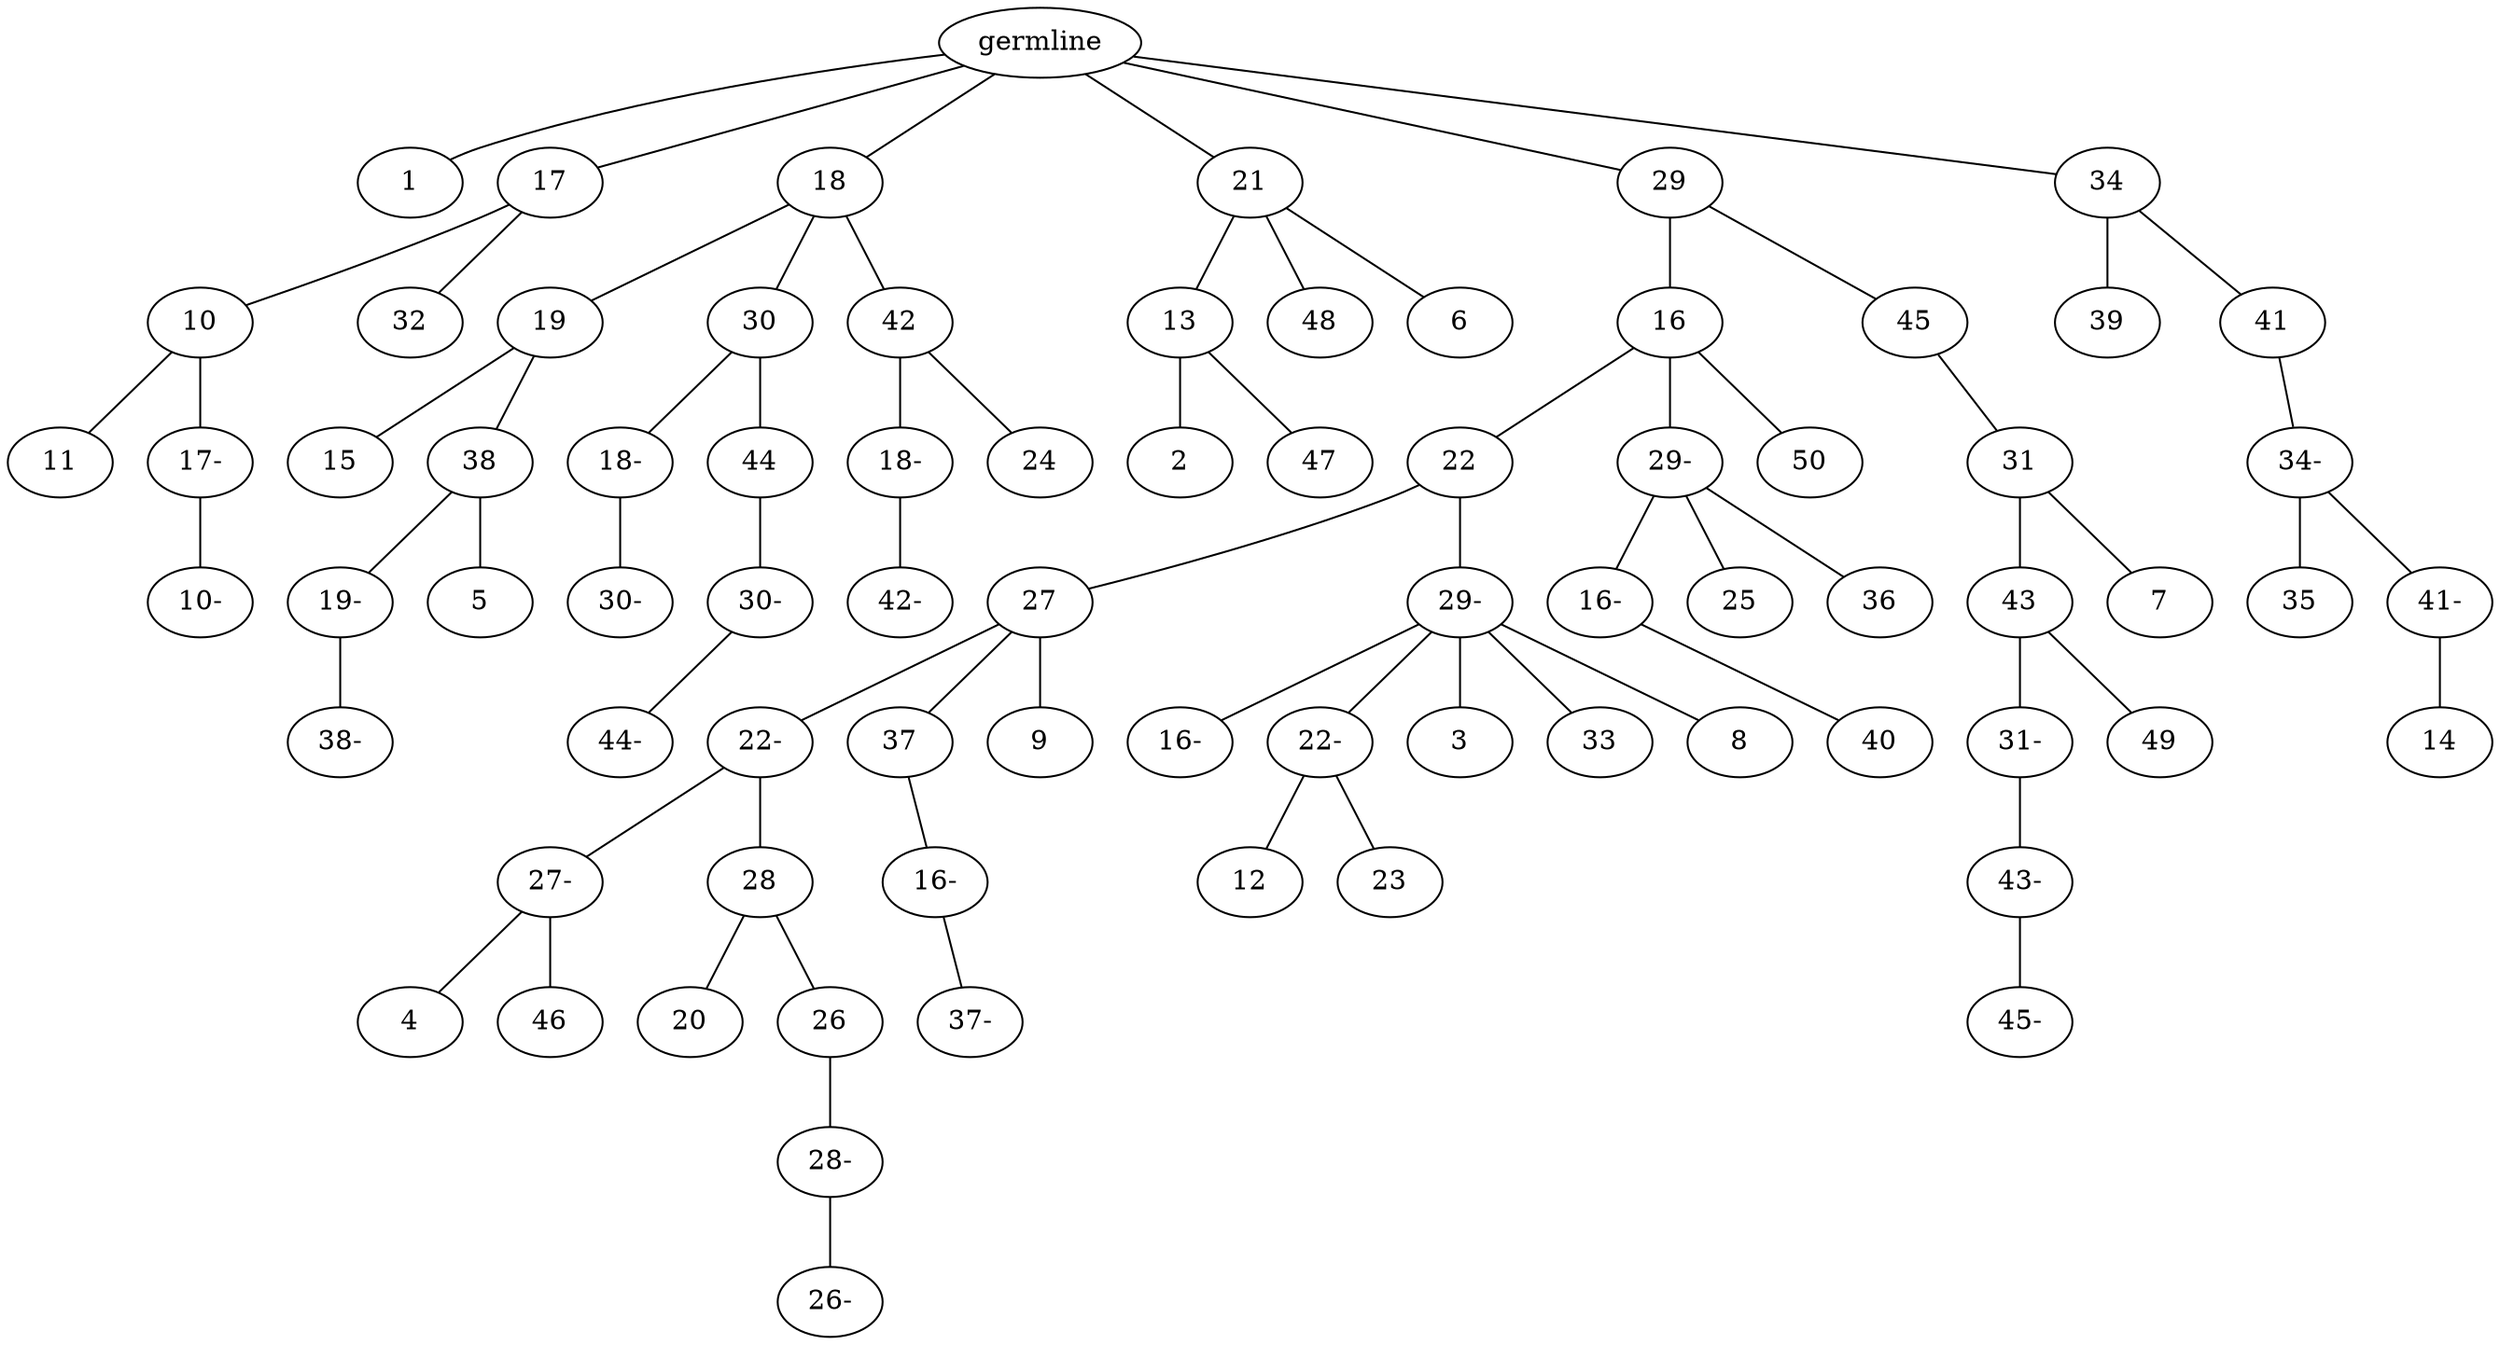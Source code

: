 graph tree {
    "139626269546672" [label="germline"];
    "139626275635104" [label="1"];
    "139626275633712" [label="17"];
    "139626275633376" [label="10"];
    "139626278494464" [label="11"];
    "139626278494896" [label="17-"];
    "139626278496576" [label="10-"];
    "139626275633856" [label="32"];
    "139626275634576" [label="18"];
    "139626278494992" [label="19"];
    "139626263594128" [label="15"];
    "139626263596576" [label="38"];
    "139626263595424" [label="19-"];
    "139626263594464" [label="38-"];
    "139626263594272" [label="5"];
    "139626278494368" [label="30"];
    "139626263593936" [label="18-"];
    "139626263594560" [label="30-"];
    "139626263594800" [label="44"];
    "139626263596480" [label="30-"];
    "139626263593744" [label="44-"];
    "139626263593264" [label="42"];
    "139626263593360" [label="18-"];
    "139626263594416" [label="42-"];
    "139626263594752" [label="24"];
    "139626278495088" [label="21"];
    "139626263596528" [label="13"];
    "139626263593840" [label="2"];
    "139626263595616" [label="47"];
    "139626263594224" [label="48"];
    "139626263596960" [label="6"];
    "139626263594848" [label="29"];
    "139626263594704" [label="16"];
    "139626263596336" [label="22"];
    "139626263593408" [label="27"];
    "139626279541200" [label="22-"];
    "139626279539520" [label="27-"];
    "139626279539664" [label="4"];
    "139626279540960" [label="46"];
    "139626279538896" [label="28"];
    "139626279541344" [label="20"];
    "139626279539568" [label="26"];
    "139626279539088" [label="28-"];
    "139626279542496" [label="26-"];
    "139626279539856" [label="37"];
    "139626279539280" [label="16-"];
    "139626279539328" [label="37-"];
    "139626279540240" [label="9"];
    "139626263595952" [label="29-"];
    "139626279542112" [label="16-"];
    "139626279540096" [label="22-"];
    "139626279541584" [label="12"];
    "139626279540288" [label="23"];
    "139626279542016" [label="3"];
    "139626279538752" [label="33"];
    "139626279540000" [label="8"];
    "139626263596288" [label="29-"];
    "139626279541296" [label="16-"];
    "139626279540144" [label="40"];
    "139626279539952" [label="25"];
    "139626275635056" [label="36"];
    "139626279542592" [label="50"];
    "139626263593216" [label="45"];
    "139626274342416" [label="31"];
    "139626274341792" [label="43"];
    "139626274344672" [label="31-"];
    "139626274342800" [label="43-"];
    "139626274341552" [label="45-"];
    "139626274343808" [label="49"];
    "139626274342032" [label="7"];
    "139626263595328" [label="34"];
    "139626274343472" [label="39"];
    "139626274341408" [label="41"];
    "139626274344048" [label="34-"];
    "139626274341696" [label="35"];
    "139626274344336" [label="41-"];
    "139626274344432" [label="14"];
    "139626269546672" -- "139626275635104";
    "139626269546672" -- "139626275633712";
    "139626269546672" -- "139626275634576";
    "139626269546672" -- "139626278495088";
    "139626269546672" -- "139626263594848";
    "139626269546672" -- "139626263595328";
    "139626275633712" -- "139626275633376";
    "139626275633712" -- "139626275633856";
    "139626275633376" -- "139626278494464";
    "139626275633376" -- "139626278494896";
    "139626278494896" -- "139626278496576";
    "139626275634576" -- "139626278494992";
    "139626275634576" -- "139626278494368";
    "139626275634576" -- "139626263593264";
    "139626278494992" -- "139626263594128";
    "139626278494992" -- "139626263596576";
    "139626263596576" -- "139626263595424";
    "139626263596576" -- "139626263594272";
    "139626263595424" -- "139626263594464";
    "139626278494368" -- "139626263593936";
    "139626278494368" -- "139626263594800";
    "139626263593936" -- "139626263594560";
    "139626263594800" -- "139626263596480";
    "139626263596480" -- "139626263593744";
    "139626263593264" -- "139626263593360";
    "139626263593264" -- "139626263594752";
    "139626263593360" -- "139626263594416";
    "139626278495088" -- "139626263596528";
    "139626278495088" -- "139626263594224";
    "139626278495088" -- "139626263596960";
    "139626263596528" -- "139626263593840";
    "139626263596528" -- "139626263595616";
    "139626263594848" -- "139626263594704";
    "139626263594848" -- "139626263593216";
    "139626263594704" -- "139626263596336";
    "139626263594704" -- "139626263596288";
    "139626263594704" -- "139626279542592";
    "139626263596336" -- "139626263593408";
    "139626263596336" -- "139626263595952";
    "139626263593408" -- "139626279541200";
    "139626263593408" -- "139626279539856";
    "139626263593408" -- "139626279540240";
    "139626279541200" -- "139626279539520";
    "139626279541200" -- "139626279538896";
    "139626279539520" -- "139626279539664";
    "139626279539520" -- "139626279540960";
    "139626279538896" -- "139626279541344";
    "139626279538896" -- "139626279539568";
    "139626279539568" -- "139626279539088";
    "139626279539088" -- "139626279542496";
    "139626279539856" -- "139626279539280";
    "139626279539280" -- "139626279539328";
    "139626263595952" -- "139626279542112";
    "139626263595952" -- "139626279540096";
    "139626263595952" -- "139626279542016";
    "139626263595952" -- "139626279538752";
    "139626263595952" -- "139626279540000";
    "139626279540096" -- "139626279541584";
    "139626279540096" -- "139626279540288";
    "139626263596288" -- "139626279541296";
    "139626263596288" -- "139626279539952";
    "139626263596288" -- "139626275635056";
    "139626279541296" -- "139626279540144";
    "139626263593216" -- "139626274342416";
    "139626274342416" -- "139626274341792";
    "139626274342416" -- "139626274342032";
    "139626274341792" -- "139626274344672";
    "139626274341792" -- "139626274343808";
    "139626274344672" -- "139626274342800";
    "139626274342800" -- "139626274341552";
    "139626263595328" -- "139626274343472";
    "139626263595328" -- "139626274341408";
    "139626274341408" -- "139626274344048";
    "139626274344048" -- "139626274341696";
    "139626274344048" -- "139626274344336";
    "139626274344336" -- "139626274344432";
}
